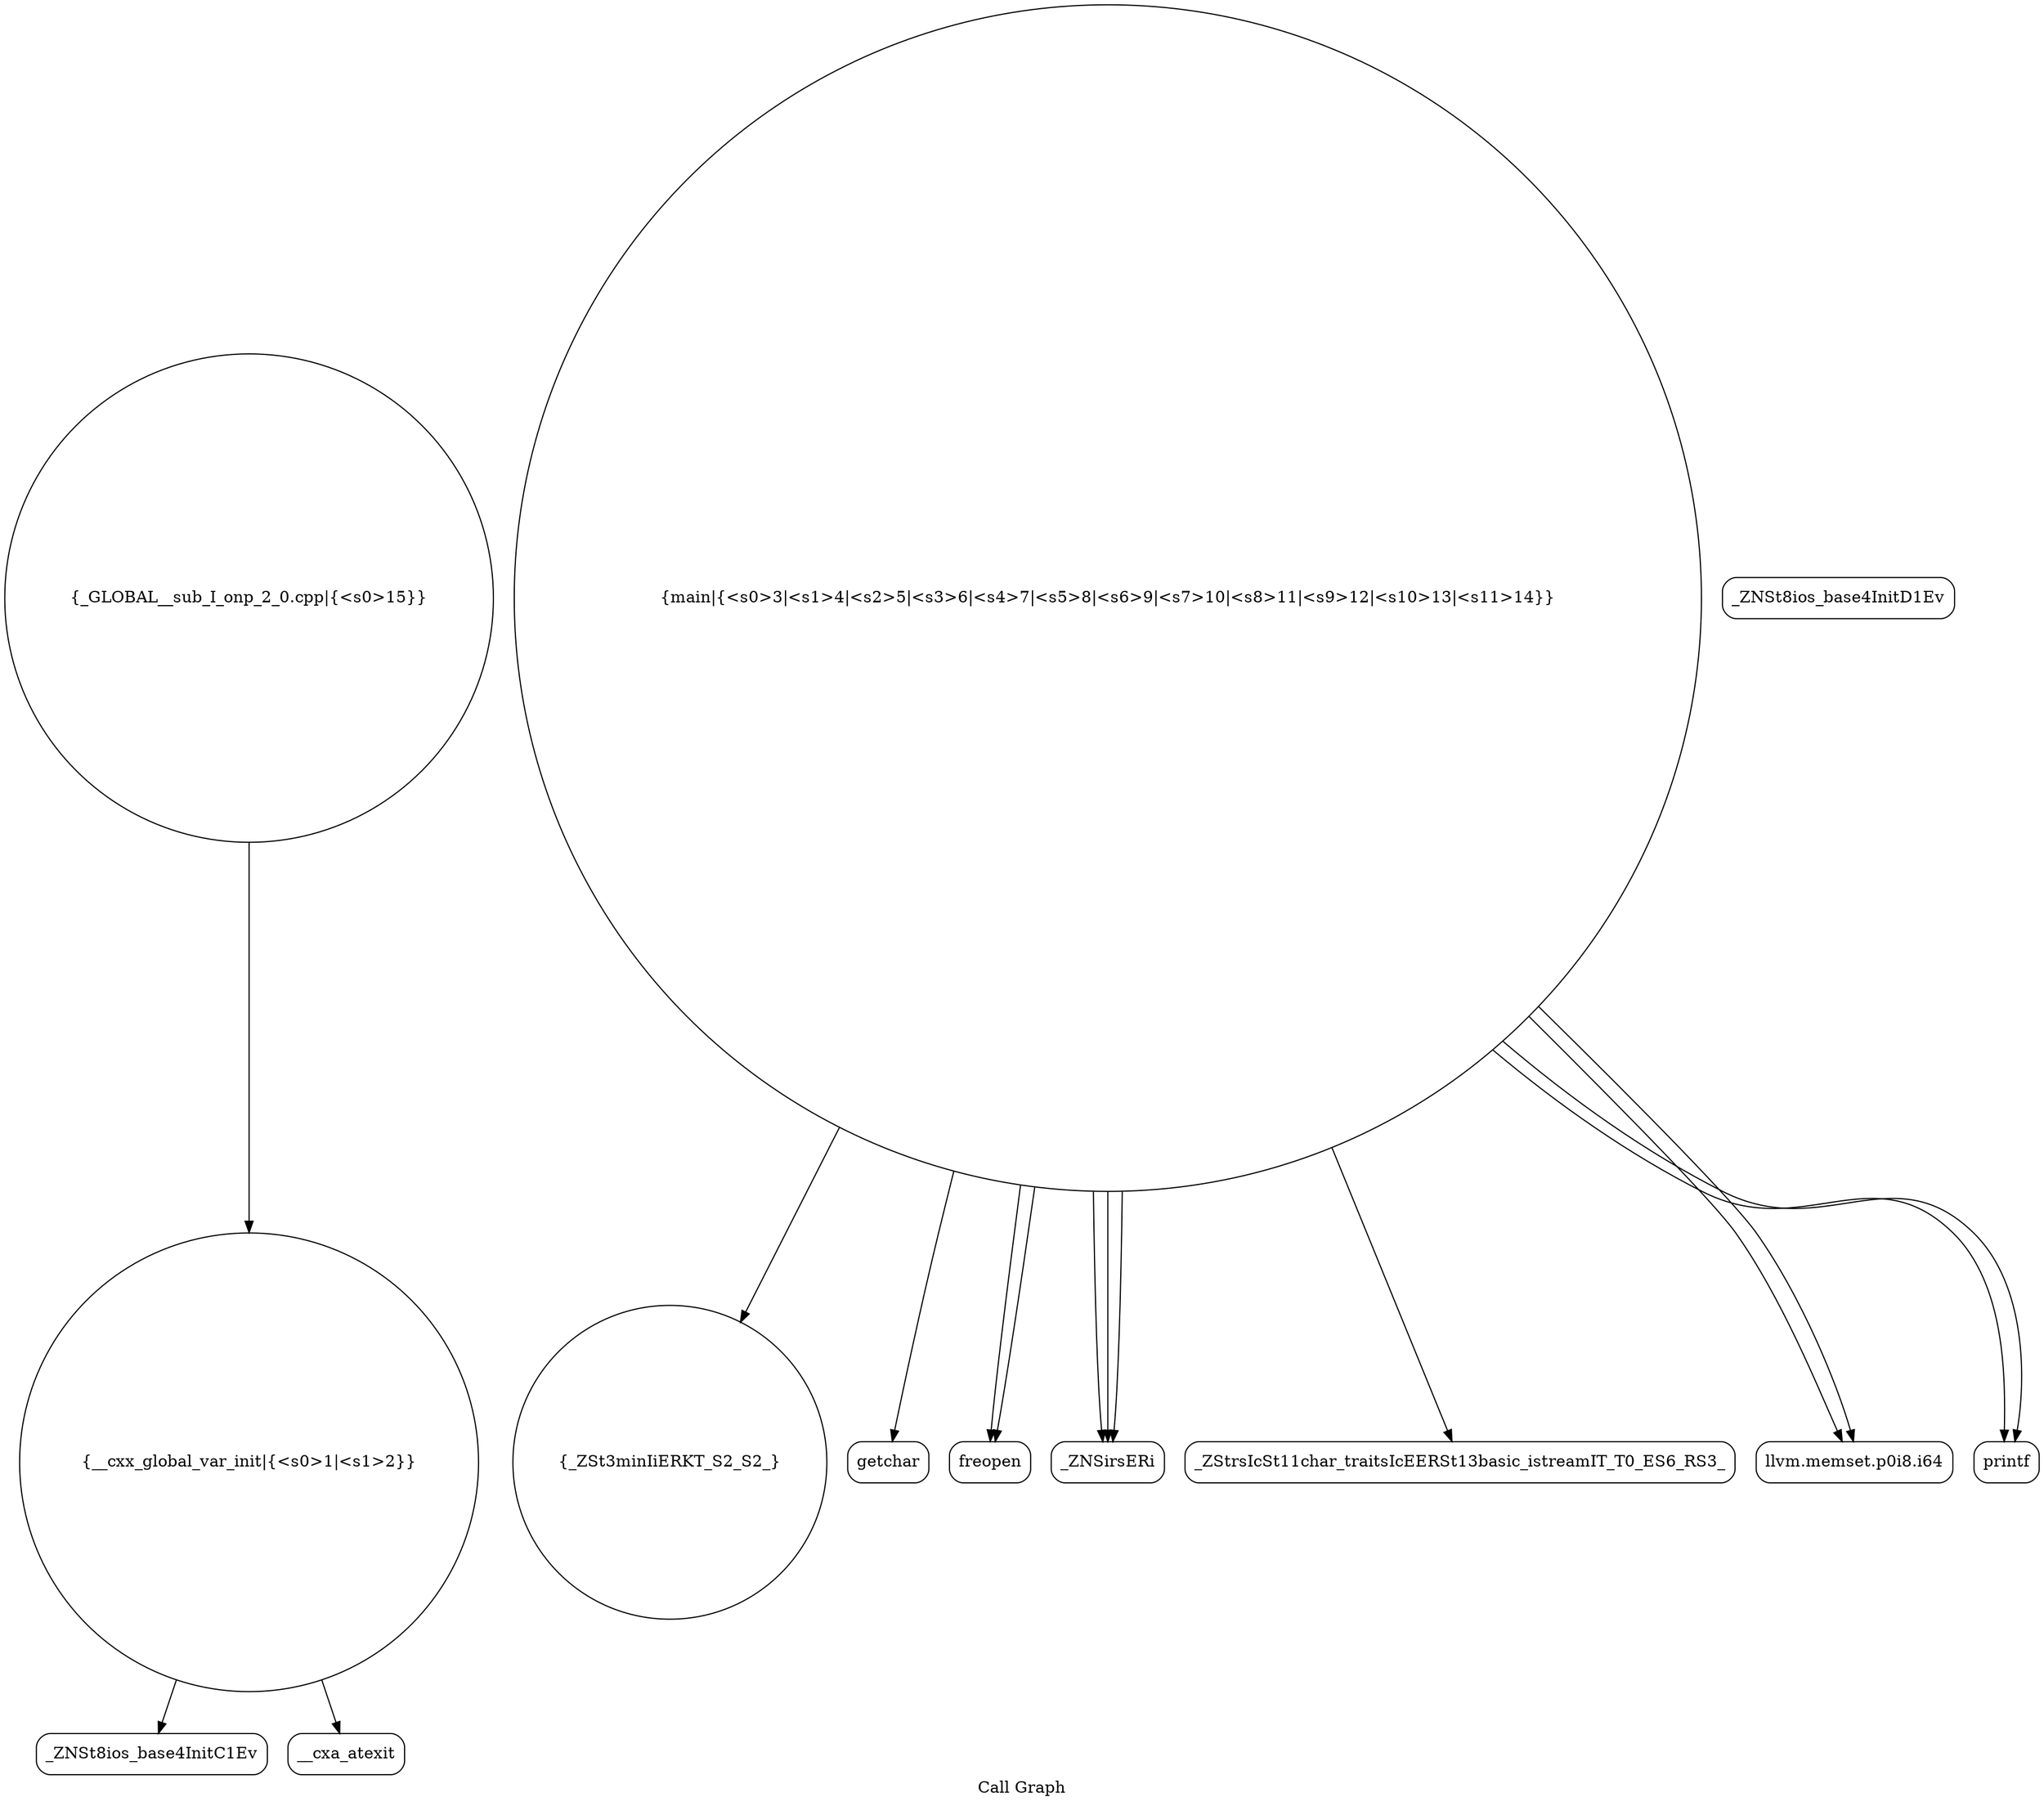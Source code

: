 digraph "Call Graph" {
	label="Call Graph";

	Node0x5570dc9c0a00 [shape=record,shape=circle,label="{__cxx_global_var_init|{<s0>1|<s1>2}}"];
	Node0x5570dc9c0a00:s0 -> Node0x5570dc9c0e90[color=black];
	Node0x5570dc9c0a00:s1 -> Node0x5570dc9c0f90[color=black];
	Node0x5570dc9c1190 [shape=record,shape=circle,label="{_ZSt3minIiERKT_S2_S2_}"];
	Node0x5570dc9c0f10 [shape=record,shape=Mrecord,label="{_ZNSt8ios_base4InitD1Ev}"];
	Node0x5570dc9c1290 [shape=record,shape=Mrecord,label="{getchar}"];
	Node0x5570dc9c1010 [shape=record,shape=circle,label="{main|{<s0>3|<s1>4|<s2>5|<s3>6|<s4>7|<s5>8|<s6>9|<s7>10|<s8>11|<s9>12|<s10>13|<s11>14}}"];
	Node0x5570dc9c1010:s0 -> Node0x5570dc9c1090[color=black];
	Node0x5570dc9c1010:s1 -> Node0x5570dc9c1090[color=black];
	Node0x5570dc9c1010:s2 -> Node0x5570dc9c1110[color=black];
	Node0x5570dc9c1010:s3 -> Node0x5570dc9c1110[color=black];
	Node0x5570dc9c1010:s4 -> Node0x5570dc9c1110[color=black];
	Node0x5570dc9c1010:s5 -> Node0x5570dc9c1190[color=black];
	Node0x5570dc9c1010:s6 -> Node0x5570dc9c1210[color=black];
	Node0x5570dc9c1010:s7 -> Node0x5570dc9c1290[color=black];
	Node0x5570dc9c1010:s8 -> Node0x5570dc9c1310[color=black];
	Node0x5570dc9c1010:s9 -> Node0x5570dc9c1310[color=black];
	Node0x5570dc9c1010:s10 -> Node0x5570dc9c1390[color=black];
	Node0x5570dc9c1010:s11 -> Node0x5570dc9c1390[color=black];
	Node0x5570dc9c1390 [shape=record,shape=Mrecord,label="{printf}"];
	Node0x5570dc9c1110 [shape=record,shape=Mrecord,label="{_ZNSirsERi}"];
	Node0x5570dc9c0e90 [shape=record,shape=Mrecord,label="{_ZNSt8ios_base4InitC1Ev}"];
	Node0x5570dc9c1210 [shape=record,shape=Mrecord,label="{_ZStrsIcSt11char_traitsIcEERSt13basic_istreamIT_T0_ES6_RS3_}"];
	Node0x5570dc9c0f90 [shape=record,shape=Mrecord,label="{__cxa_atexit}"];
	Node0x5570dc9c1310 [shape=record,shape=Mrecord,label="{llvm.memset.p0i8.i64}"];
	Node0x5570dc9c1090 [shape=record,shape=Mrecord,label="{freopen}"];
	Node0x5570dc9c1410 [shape=record,shape=circle,label="{_GLOBAL__sub_I_onp_2_0.cpp|{<s0>15}}"];
	Node0x5570dc9c1410:s0 -> Node0x5570dc9c0a00[color=black];
}
